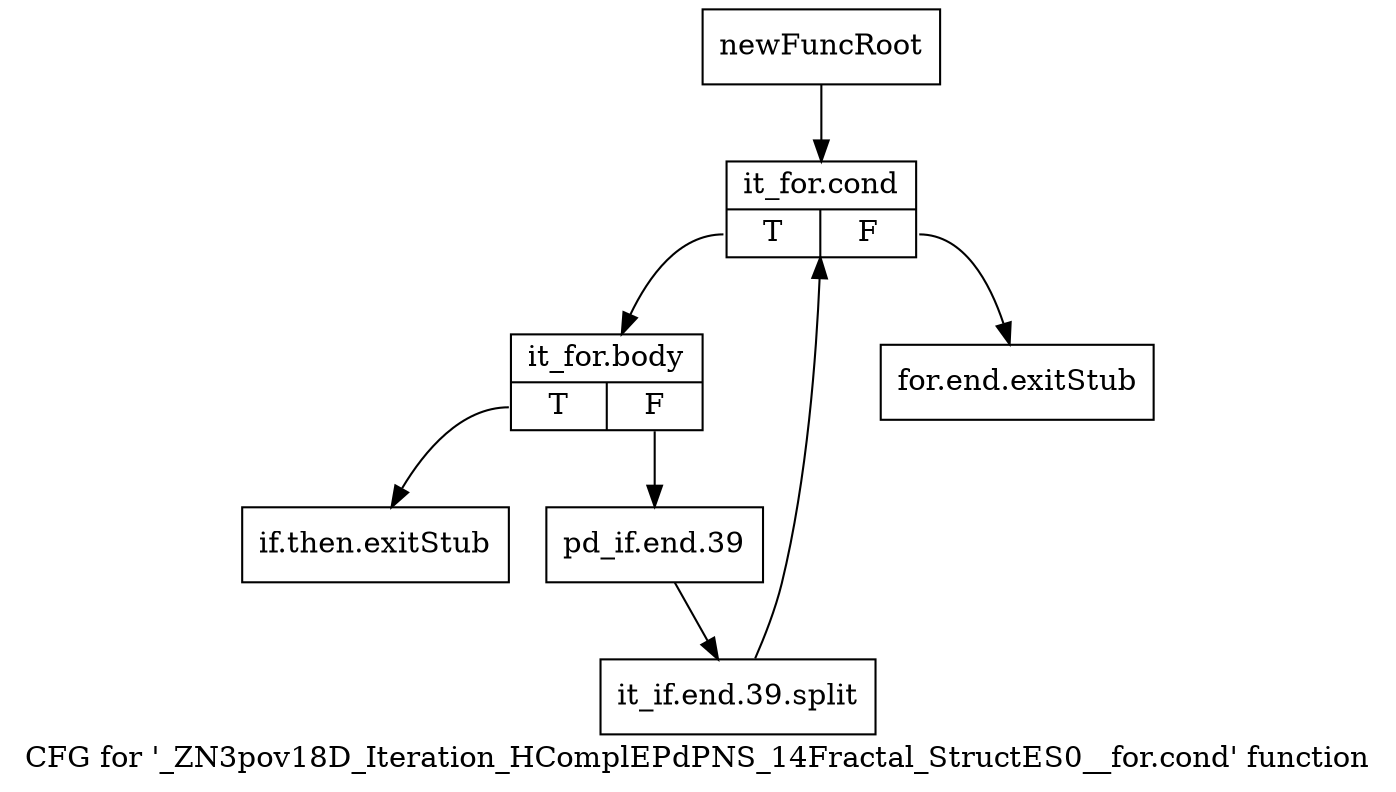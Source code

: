 digraph "CFG for '_ZN3pov18D_Iteration_HComplEPdPNS_14Fractal_StructES0__for.cond' function" {
	label="CFG for '_ZN3pov18D_Iteration_HComplEPdPNS_14Fractal_StructES0__for.cond' function";

	Node0x1cb5c40 [shape=record,label="{newFuncRoot}"];
	Node0x1cb5c40 -> Node0x1cb5d30;
	Node0x1cb5c90 [shape=record,label="{for.end.exitStub}"];
	Node0x1cb5ce0 [shape=record,label="{if.then.exitStub}"];
	Node0x1cb5d30 [shape=record,label="{it_for.cond|{<s0>T|<s1>F}}"];
	Node0x1cb5d30:s0 -> Node0x1cb5d80;
	Node0x1cb5d30:s1 -> Node0x1cb5c90;
	Node0x1cb5d80 [shape=record,label="{it_for.body|{<s0>T|<s1>F}}"];
	Node0x1cb5d80:s0 -> Node0x1cb5ce0;
	Node0x1cb5d80:s1 -> Node0x1cb5dd0;
	Node0x1cb5dd0 [shape=record,label="{pd_if.end.39}"];
	Node0x1cb5dd0 -> Node0x36fddc0;
	Node0x36fddc0 [shape=record,label="{it_if.end.39.split}"];
	Node0x36fddc0 -> Node0x1cb5d30;
}
